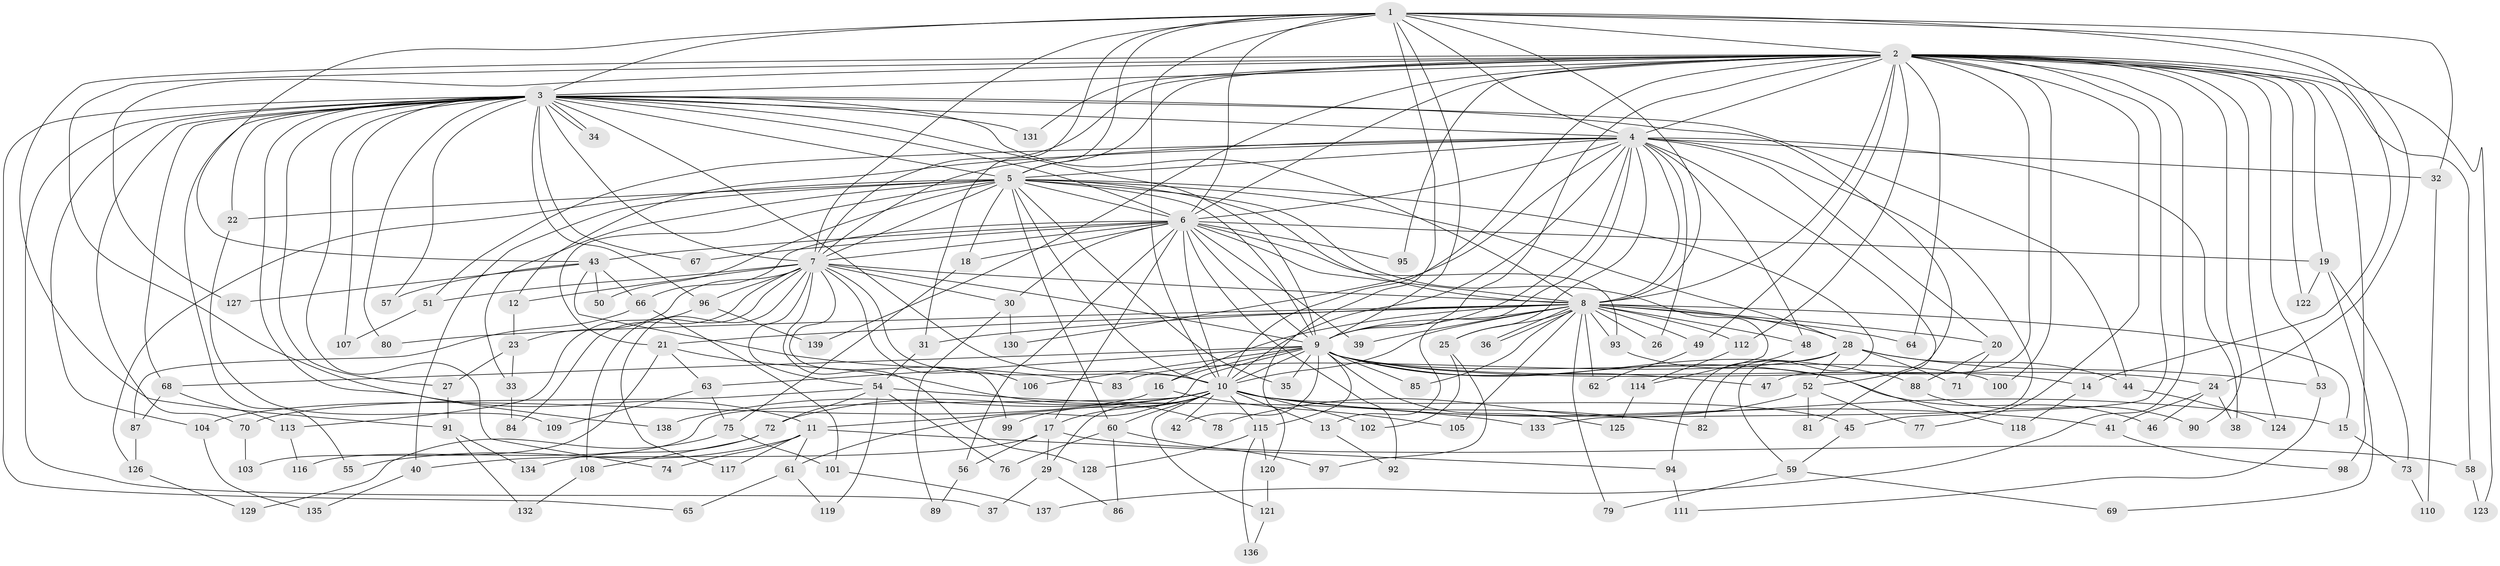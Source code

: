 // Generated by graph-tools (version 1.1) at 2025/49/03/09/25 03:49:27]
// undirected, 139 vertices, 303 edges
graph export_dot {
graph [start="1"]
  node [color=gray90,style=filled];
  1;
  2;
  3;
  4;
  5;
  6;
  7;
  8;
  9;
  10;
  11;
  12;
  13;
  14;
  15;
  16;
  17;
  18;
  19;
  20;
  21;
  22;
  23;
  24;
  25;
  26;
  27;
  28;
  29;
  30;
  31;
  32;
  33;
  34;
  35;
  36;
  37;
  38;
  39;
  40;
  41;
  42;
  43;
  44;
  45;
  46;
  47;
  48;
  49;
  50;
  51;
  52;
  53;
  54;
  55;
  56;
  57;
  58;
  59;
  60;
  61;
  62;
  63;
  64;
  65;
  66;
  67;
  68;
  69;
  70;
  71;
  72;
  73;
  74;
  75;
  76;
  77;
  78;
  79;
  80;
  81;
  82;
  83;
  84;
  85;
  86;
  87;
  88;
  89;
  90;
  91;
  92;
  93;
  94;
  95;
  96;
  97;
  98;
  99;
  100;
  101;
  102;
  103;
  104;
  105;
  106;
  107;
  108;
  109;
  110;
  111;
  112;
  113;
  114;
  115;
  116;
  117;
  118;
  119;
  120;
  121;
  122;
  123;
  124;
  125;
  126;
  127;
  128;
  129;
  130;
  131;
  132;
  133;
  134;
  135;
  136;
  137;
  138;
  139;
  1 -- 2;
  1 -- 3;
  1 -- 4;
  1 -- 5;
  1 -- 6;
  1 -- 7;
  1 -- 8;
  1 -- 9;
  1 -- 10;
  1 -- 14;
  1 -- 24;
  1 -- 31;
  1 -- 32;
  1 -- 43;
  1 -- 120;
  2 -- 3;
  2 -- 4;
  2 -- 5;
  2 -- 6;
  2 -- 7;
  2 -- 8;
  2 -- 9;
  2 -- 10;
  2 -- 11;
  2 -- 19;
  2 -- 47;
  2 -- 49;
  2 -- 53;
  2 -- 58;
  2 -- 64;
  2 -- 77;
  2 -- 90;
  2 -- 91;
  2 -- 95;
  2 -- 98;
  2 -- 100;
  2 -- 112;
  2 -- 122;
  2 -- 123;
  2 -- 124;
  2 -- 127;
  2 -- 131;
  2 -- 133;
  2 -- 137;
  2 -- 139;
  3 -- 4;
  3 -- 5;
  3 -- 6;
  3 -- 7;
  3 -- 8;
  3 -- 9;
  3 -- 10;
  3 -- 22;
  3 -- 27;
  3 -- 34;
  3 -- 34;
  3 -- 37;
  3 -- 44;
  3 -- 52;
  3 -- 55;
  3 -- 57;
  3 -- 65;
  3 -- 67;
  3 -- 68;
  3 -- 70;
  3 -- 74;
  3 -- 80;
  3 -- 96;
  3 -- 104;
  3 -- 107;
  3 -- 131;
  3 -- 138;
  4 -- 5;
  4 -- 6;
  4 -- 7;
  4 -- 8;
  4 -- 9;
  4 -- 10;
  4 -- 12;
  4 -- 13;
  4 -- 20;
  4 -- 25;
  4 -- 26;
  4 -- 32;
  4 -- 38;
  4 -- 45;
  4 -- 48;
  4 -- 51;
  4 -- 81;
  4 -- 130;
  5 -- 6;
  5 -- 7;
  5 -- 8;
  5 -- 9;
  5 -- 10;
  5 -- 18;
  5 -- 21;
  5 -- 22;
  5 -- 28;
  5 -- 33;
  5 -- 35;
  5 -- 40;
  5 -- 50;
  5 -- 59;
  5 -- 60;
  5 -- 114;
  5 -- 126;
  6 -- 7;
  6 -- 8;
  6 -- 9;
  6 -- 10;
  6 -- 17;
  6 -- 18;
  6 -- 19;
  6 -- 30;
  6 -- 39;
  6 -- 43;
  6 -- 56;
  6 -- 66;
  6 -- 67;
  6 -- 92;
  6 -- 93;
  6 -- 95;
  7 -- 8;
  7 -- 9;
  7 -- 10;
  7 -- 12;
  7 -- 23;
  7 -- 30;
  7 -- 51;
  7 -- 54;
  7 -- 84;
  7 -- 96;
  7 -- 99;
  7 -- 106;
  7 -- 108;
  7 -- 117;
  7 -- 128;
  8 -- 9;
  8 -- 10;
  8 -- 15;
  8 -- 16;
  8 -- 20;
  8 -- 21;
  8 -- 25;
  8 -- 26;
  8 -- 28;
  8 -- 31;
  8 -- 36;
  8 -- 36;
  8 -- 39;
  8 -- 48;
  8 -- 49;
  8 -- 62;
  8 -- 64;
  8 -- 79;
  8 -- 80;
  8 -- 85;
  8 -- 93;
  8 -- 105;
  8 -- 112;
  9 -- 10;
  9 -- 14;
  9 -- 16;
  9 -- 24;
  9 -- 35;
  9 -- 42;
  9 -- 46;
  9 -- 47;
  9 -- 61;
  9 -- 63;
  9 -- 68;
  9 -- 85;
  9 -- 88;
  9 -- 100;
  9 -- 106;
  9 -- 115;
  9 -- 125;
  10 -- 11;
  10 -- 13;
  10 -- 15;
  10 -- 17;
  10 -- 29;
  10 -- 41;
  10 -- 42;
  10 -- 45;
  10 -- 60;
  10 -- 72;
  10 -- 82;
  10 -- 99;
  10 -- 102;
  10 -- 115;
  10 -- 116;
  10 -- 121;
  10 -- 138;
  11 -- 55;
  11 -- 61;
  11 -- 74;
  11 -- 94;
  11 -- 117;
  12 -- 23;
  13 -- 92;
  14 -- 118;
  15 -- 73;
  16 -- 104;
  16 -- 105;
  17 -- 29;
  17 -- 40;
  17 -- 56;
  17 -- 58;
  18 -- 75;
  19 -- 69;
  19 -- 73;
  19 -- 122;
  20 -- 71;
  20 -- 88;
  21 -- 63;
  21 -- 78;
  21 -- 103;
  22 -- 109;
  23 -- 27;
  23 -- 33;
  24 -- 38;
  24 -- 41;
  24 -- 46;
  25 -- 97;
  25 -- 102;
  27 -- 91;
  28 -- 44;
  28 -- 52;
  28 -- 53;
  28 -- 71;
  28 -- 82;
  28 -- 83;
  29 -- 37;
  29 -- 86;
  30 -- 89;
  30 -- 130;
  31 -- 54;
  32 -- 110;
  33 -- 84;
  40 -- 135;
  41 -- 98;
  43 -- 50;
  43 -- 57;
  43 -- 66;
  43 -- 83;
  43 -- 127;
  44 -- 124;
  45 -- 59;
  48 -- 94;
  49 -- 62;
  51 -- 107;
  52 -- 77;
  52 -- 78;
  52 -- 81;
  53 -- 111;
  54 -- 70;
  54 -- 72;
  54 -- 76;
  54 -- 119;
  54 -- 133;
  56 -- 89;
  58 -- 123;
  59 -- 69;
  59 -- 79;
  60 -- 76;
  60 -- 86;
  60 -- 97;
  61 -- 65;
  61 -- 119;
  63 -- 75;
  63 -- 109;
  66 -- 87;
  66 -- 101;
  68 -- 87;
  68 -- 113;
  70 -- 103;
  72 -- 108;
  72 -- 134;
  73 -- 110;
  75 -- 101;
  75 -- 129;
  87 -- 126;
  88 -- 90;
  91 -- 132;
  91 -- 134;
  93 -- 118;
  94 -- 111;
  96 -- 113;
  96 -- 139;
  101 -- 137;
  104 -- 135;
  108 -- 132;
  112 -- 114;
  113 -- 116;
  114 -- 125;
  115 -- 120;
  115 -- 128;
  115 -- 136;
  120 -- 121;
  121 -- 136;
  126 -- 129;
}

